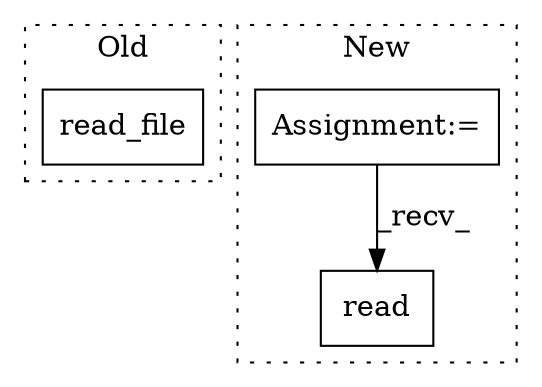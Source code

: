 digraph G {
subgraph cluster0 {
1 [label="read_file" a="32" s="2120,2133" l="10,1" shape="box"];
label = "Old";
style="dotted";
}
subgraph cluster1 {
2 [label="read" a="32" s="2222" l="6" shape="box"];
3 [label="Assignment:=" a="7" s="2197" l="3" shape="box"];
label = "New";
style="dotted";
}
3 -> 2 [label="_recv_"];
}